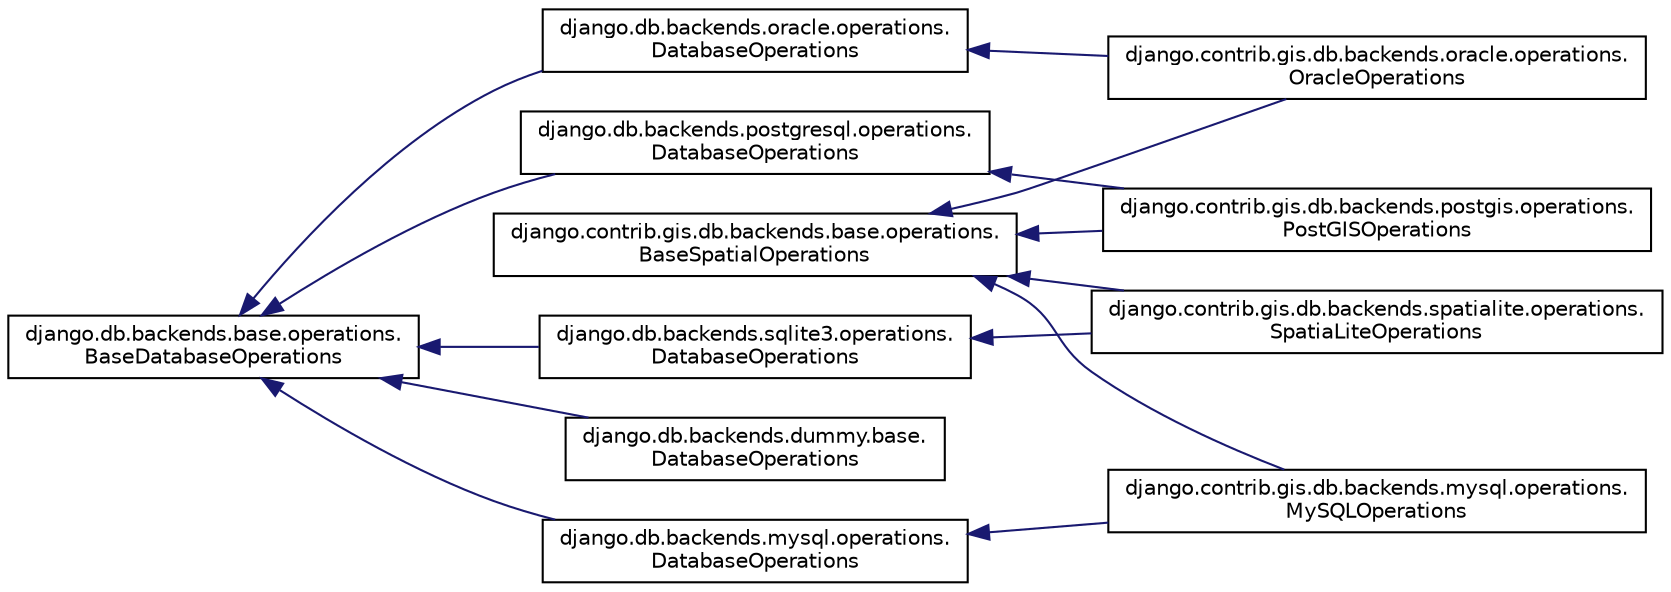 digraph "Graphical Class Hierarchy"
{
 // LATEX_PDF_SIZE
  edge [fontname="Helvetica",fontsize="10",labelfontname="Helvetica",labelfontsize="10"];
  node [fontname="Helvetica",fontsize="10",shape=record];
  rankdir="LR";
  Node0 [label="django.db.backends.base.operations.\lBaseDatabaseOperations",height=0.2,width=0.4,color="black", fillcolor="white", style="filled",URL="$dd/dc3/classdjango_1_1db_1_1backends_1_1base_1_1operations_1_1_base_database_operations.html",tooltip=" "];
  Node0 -> Node1 [dir="back",color="midnightblue",fontsize="10",style="solid",fontname="Helvetica"];
  Node1 [label="django.db.backends.dummy.base.\lDatabaseOperations",height=0.2,width=0.4,color="black", fillcolor="white", style="filled",URL="$d2/d42/classdjango_1_1db_1_1backends_1_1dummy_1_1base_1_1_database_operations.html",tooltip=" "];
  Node0 -> Node2 [dir="back",color="midnightblue",fontsize="10",style="solid",fontname="Helvetica"];
  Node2 [label="django.db.backends.mysql.operations.\lDatabaseOperations",height=0.2,width=0.4,color="black", fillcolor="white", style="filled",URL="$d6/d0c/classdjango_1_1db_1_1backends_1_1mysql_1_1operations_1_1_database_operations.html",tooltip=" "];
  Node2 -> Node3 [dir="back",color="midnightblue",fontsize="10",style="solid",fontname="Helvetica"];
  Node3 [label="django.contrib.gis.db.backends.mysql.operations.\lMySQLOperations",height=0.2,width=0.4,color="black", fillcolor="white", style="filled",URL="$d7/d97/classdjango_1_1contrib_1_1gis_1_1db_1_1backends_1_1mysql_1_1operations_1_1_my_s_q_l_operations.html",tooltip=" "];
  Node0 -> Node4 [dir="back",color="midnightblue",fontsize="10",style="solid",fontname="Helvetica"];
  Node4 [label="django.db.backends.oracle.operations.\lDatabaseOperations",height=0.2,width=0.4,color="black", fillcolor="white", style="filled",URL="$da/dc4/classdjango_1_1db_1_1backends_1_1oracle_1_1operations_1_1_database_operations.html",tooltip=" "];
  Node4 -> Node5 [dir="back",color="midnightblue",fontsize="10",style="solid",fontname="Helvetica"];
  Node5 [label="django.contrib.gis.db.backends.oracle.operations.\lOracleOperations",height=0.2,width=0.4,color="black", fillcolor="white", style="filled",URL="$d9/dfb/classdjango_1_1contrib_1_1gis_1_1db_1_1backends_1_1oracle_1_1operations_1_1_oracle_operations.html",tooltip=" "];
  Node0 -> Node6 [dir="back",color="midnightblue",fontsize="10",style="solid",fontname="Helvetica"];
  Node6 [label="django.db.backends.postgresql.operations.\lDatabaseOperations",height=0.2,width=0.4,color="black", fillcolor="white", style="filled",URL="$df/d25/classdjango_1_1db_1_1backends_1_1postgresql_1_1operations_1_1_database_operations.html",tooltip=" "];
  Node6 -> Node7 [dir="back",color="midnightblue",fontsize="10",style="solid",fontname="Helvetica"];
  Node7 [label="django.contrib.gis.db.backends.postgis.operations.\lPostGISOperations",height=0.2,width=0.4,color="black", fillcolor="white", style="filled",URL="$d5/dbb/classdjango_1_1contrib_1_1gis_1_1db_1_1backends_1_1postgis_1_1operations_1_1_post_g_i_s_operations.html",tooltip=" "];
  Node0 -> Node8 [dir="back",color="midnightblue",fontsize="10",style="solid",fontname="Helvetica"];
  Node8 [label="django.db.backends.sqlite3.operations.\lDatabaseOperations",height=0.2,width=0.4,color="black", fillcolor="white", style="filled",URL="$da/d34/classdjango_1_1db_1_1backends_1_1sqlite3_1_1operations_1_1_database_operations.html",tooltip=" "];
  Node8 -> Node9 [dir="back",color="midnightblue",fontsize="10",style="solid",fontname="Helvetica"];
  Node9 [label="django.contrib.gis.db.backends.spatialite.operations.\lSpatiaLiteOperations",height=0.2,width=0.4,color="black", fillcolor="white", style="filled",URL="$d4/d8b/classdjango_1_1contrib_1_1gis_1_1db_1_1backends_1_1spatialite_1_1operations_1_1_spatia_lite_operations.html",tooltip=" "];
  Node716 [label="django.contrib.gis.db.backends.base.operations.\lBaseSpatialOperations",height=0.2,width=0.4,color="black", fillcolor="white", style="filled",URL="$d6/d04/classdjango_1_1contrib_1_1gis_1_1db_1_1backends_1_1base_1_1operations_1_1_base_spatial_operations.html",tooltip=" "];
  Node716 -> Node3 [dir="back",color="midnightblue",fontsize="10",style="solid",fontname="Helvetica"];
  Node716 -> Node5 [dir="back",color="midnightblue",fontsize="10",style="solid",fontname="Helvetica"];
  Node716 -> Node7 [dir="back",color="midnightblue",fontsize="10",style="solid",fontname="Helvetica"];
  Node716 -> Node9 [dir="back",color="midnightblue",fontsize="10",style="solid",fontname="Helvetica"];
}
